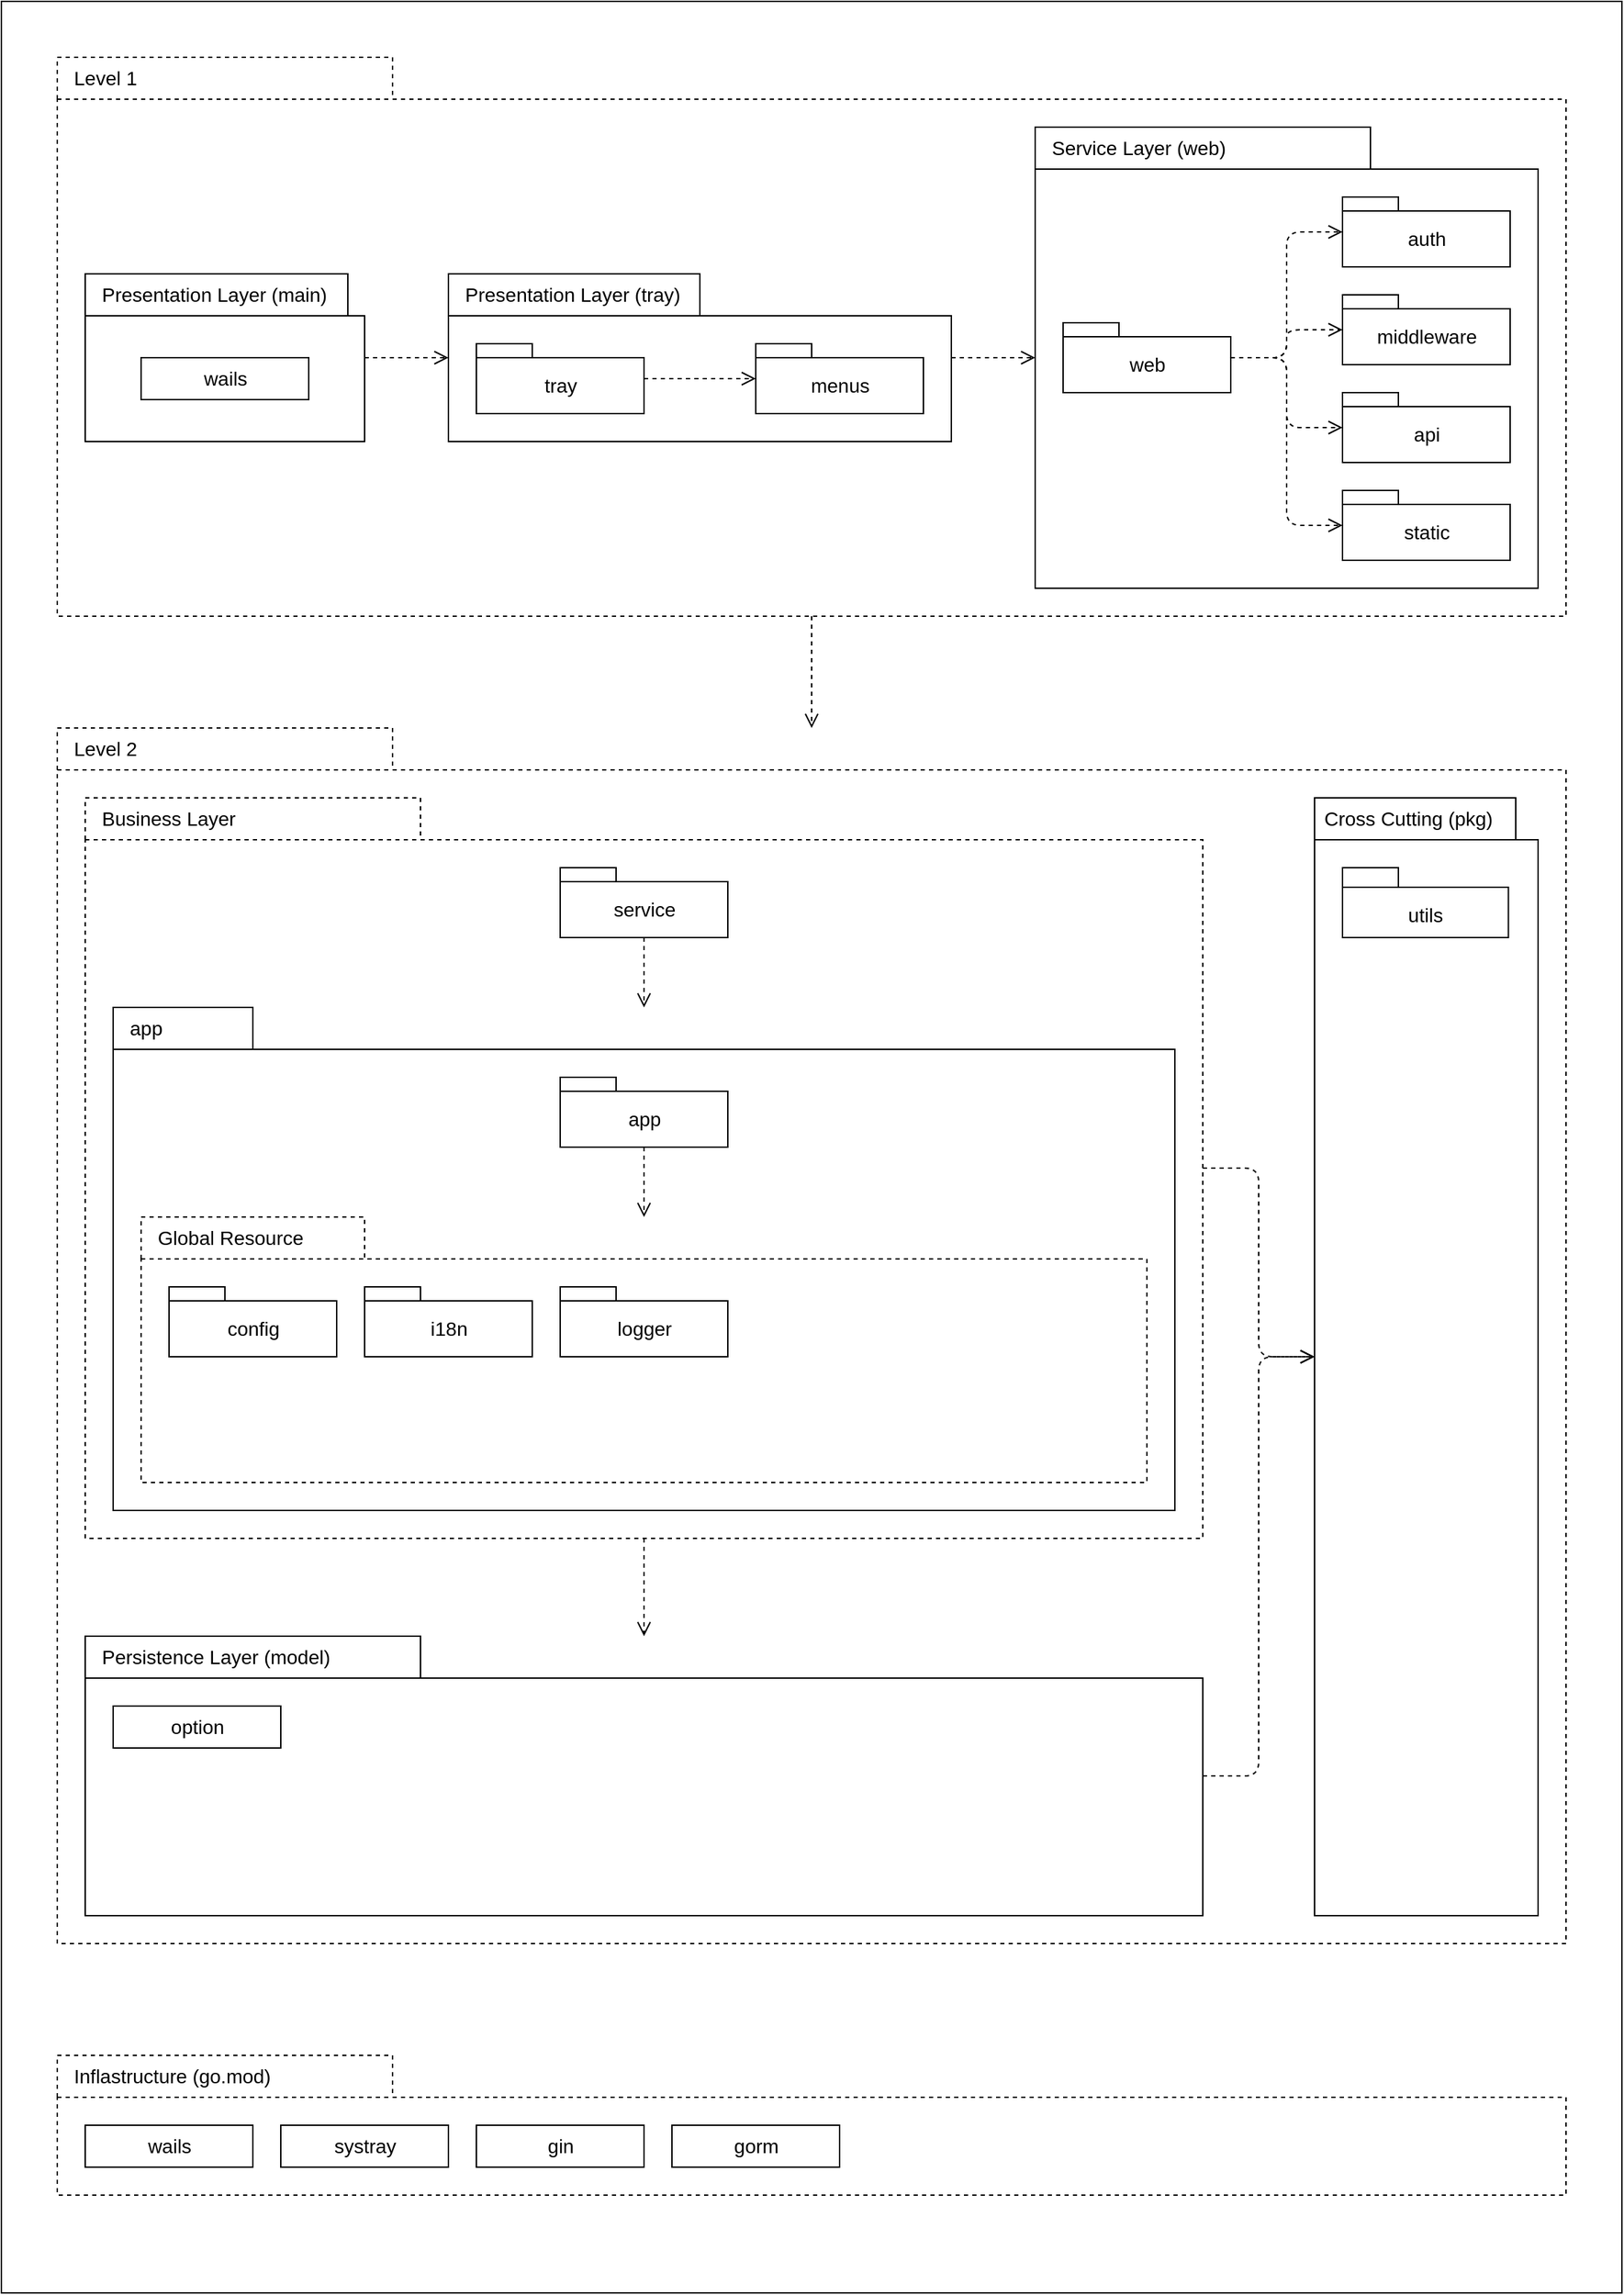 <mxfile>
    <diagram id="QIXIpxR2NynCGuRGuRHA" name="第 1 页">
        <mxGraphModel dx="1224" dy="712" grid="1" gridSize="10" guides="1" tooltips="1" connect="1" arrows="1" fold="1" page="1" pageScale="1" pageWidth="1169" pageHeight="1654" background="none" math="0" shadow="0">
            <root>
                <mxCell id="0"/>
                <mxCell id="1" parent="0"/>
                <mxCell id="184" value="" style="whiteSpace=wrap;html=1;strokeColor=default;rounded=0;" parent="1" vertex="1">
                    <mxGeometry width="1160" height="1640" as="geometry"/>
                </mxCell>
                <mxCell id="22" value="&lt;span style=&quot;&quot;&gt;Inflastructure (go.mod)&lt;/span&gt;" style="shape=folder;fontStyle=0;tabWidth=240;tabHeight=30;tabPosition=left;html=1;boundedLbl=1;labelInHeader=1;container=1;collapsible=0;recursiveResize=0;fontSize=14;align=left;spacingLeft=10;dashed=1;" parent="1" vertex="1">
                    <mxGeometry x="40" y="1470" width="1080" height="100" as="geometry"/>
                </mxCell>
                <mxCell id="23" value="wails" style="html=1;fontSize=14;fontStyle=0" parent="22" vertex="1">
                    <mxGeometry width="120" height="30" relative="1" as="geometry">
                        <mxPoint x="20" y="50" as="offset"/>
                    </mxGeometry>
                </mxCell>
                <mxCell id="59" value="systray" style="html=1;fontSize=14;fontStyle=0" parent="22" vertex="1">
                    <mxGeometry x="160" y="50" width="120" height="30" as="geometry"/>
                </mxCell>
                <mxCell id="77" value="gin" style="html=1;fontSize=14;fontStyle=0" parent="22" vertex="1">
                    <mxGeometry x="300" y="50" width="120" height="30" as="geometry"/>
                </mxCell>
                <mxCell id="78" value="gorm" style="html=1;fontSize=14;fontStyle=0" parent="22" vertex="1">
                    <mxGeometry x="440" y="50" width="120" height="30" as="geometry"/>
                </mxCell>
                <mxCell id="170" value="&lt;span&gt;Level 1&lt;/span&gt;" style="shape=folder;fontStyle=0;tabWidth=240;tabHeight=30;tabPosition=left;html=1;boundedLbl=1;labelInHeader=1;container=1;collapsible=0;recursiveResize=0;fontSize=14;align=left;spacingLeft=10;dashed=1;" parent="1" vertex="1">
                    <mxGeometry x="40" y="40" width="1080" height="400" as="geometry"/>
                </mxCell>
                <mxCell id="107" value="&lt;span style=&quot;&quot;&gt;Service Layer (web)&lt;/span&gt;" style="shape=folder;fontStyle=0;tabWidth=240;tabHeight=30;tabPosition=left;html=1;boundedLbl=1;labelInHeader=1;container=1;collapsible=0;recursiveResize=0;fontSize=14;align=left;spacingLeft=10;" parent="170" vertex="1">
                    <mxGeometry x="700" y="50" width="360" height="330" as="geometry"/>
                </mxCell>
                <mxCell id="108" value="&lt;font style=&quot;font-size: 14px;&quot;&gt;auth&lt;/font&gt;" style="shape=folder;fontStyle=0;tabWidth=40;tabHeight=10;tabPosition=left;html=1;boundedLbl=1;fontSize=12;" parent="107" vertex="1">
                    <mxGeometry x="220" y="50" width="120" height="50" as="geometry"/>
                </mxCell>
                <mxCell id="109" style="edgeStyle=elbowEdgeStyle;html=1;fontSize=12;dashed=1;endArrow=open;endFill=0;endSize=8;fontStyle=0" parent="107" source="110" target="108" edge="1">
                    <mxGeometry relative="1" as="geometry"/>
                </mxCell>
                <mxCell id="124" style="edgeStyle=elbowEdgeStyle;html=1;dashed=1;fontSize=14;endArrow=open;endFill=0;endSize=8;fontStyle=0" parent="107" source="110" target="120" edge="1">
                    <mxGeometry relative="1" as="geometry"/>
                </mxCell>
                <mxCell id="125" style="edgeStyle=elbowEdgeStyle;html=1;dashed=1;fontSize=14;endArrow=open;endFill=0;endSize=8;fontStyle=0" parent="107" source="110" target="121" edge="1">
                    <mxGeometry relative="1" as="geometry"/>
                </mxCell>
                <mxCell id="126" style="edgeStyle=elbowEdgeStyle;html=1;dashed=1;fontSize=14;endArrow=open;endFill=0;endSize=8;fontStyle=0" parent="107" source="110" target="122" edge="1">
                    <mxGeometry relative="1" as="geometry"/>
                </mxCell>
                <mxCell id="110" value="&lt;font style=&quot;font-size: 14px;&quot;&gt;web&lt;/font&gt;" style="shape=folder;fontStyle=0;tabWidth=40;tabHeight=10;tabPosition=left;html=1;boundedLbl=1;fontSize=12;" parent="107" vertex="1">
                    <mxGeometry x="20" y="140" width="120" height="50" as="geometry"/>
                </mxCell>
                <mxCell id="120" value="&lt;font style=&quot;font-size: 14px;&quot;&gt;middleware&lt;/font&gt;" style="shape=folder;fontStyle=0;tabWidth=40;tabHeight=10;tabPosition=left;html=1;boundedLbl=1;fontSize=12;" parent="107" vertex="1">
                    <mxGeometry x="220" y="120" width="120" height="50" as="geometry"/>
                </mxCell>
                <mxCell id="121" value="&lt;font style=&quot;font-size: 14px;&quot;&gt;api&lt;/font&gt;" style="shape=folder;fontStyle=0;tabWidth=40;tabHeight=10;tabPosition=left;html=1;boundedLbl=1;fontSize=12;" parent="107" vertex="1">
                    <mxGeometry x="220" y="190" width="120" height="50" as="geometry"/>
                </mxCell>
                <mxCell id="122" value="&lt;font style=&quot;font-size: 14px;&quot;&gt;static&lt;/font&gt;" style="shape=folder;fontStyle=0;tabWidth=40;tabHeight=10;tabPosition=left;html=1;boundedLbl=1;fontSize=12;" parent="107" vertex="1">
                    <mxGeometry x="220" y="260" width="120" height="50" as="geometry"/>
                </mxCell>
                <mxCell id="111" value="&lt;span style=&quot;&quot;&gt;Presentation Layer (main)&lt;/span&gt;" style="shape=folder;fontStyle=0;tabWidth=240;tabHeight=30;tabPosition=left;html=1;boundedLbl=1;labelInHeader=1;container=1;collapsible=0;recursiveResize=0;fontSize=14;align=left;spacingLeft=10;" parent="170" vertex="1">
                    <mxGeometry x="20" y="155" width="200" height="120" as="geometry"/>
                </mxCell>
                <mxCell id="187" value="wails" style="html=1;fontSize=14;fontStyle=0" parent="111" vertex="1">
                    <mxGeometry x="40" y="60" width="120" height="30" as="geometry"/>
                </mxCell>
                <mxCell id="131" value="Presentation Layer&lt;span&gt;&amp;nbsp;(tray)&lt;/span&gt;" style="shape=folder;fontStyle=0;tabWidth=180;tabHeight=30;tabPosition=left;html=1;boundedLbl=1;labelInHeader=1;container=1;collapsible=0;recursiveResize=0;fontSize=14;align=left;spacingLeft=10;" parent="170" vertex="1">
                    <mxGeometry x="280" y="155" width="360" height="120" as="geometry"/>
                </mxCell>
                <mxCell id="133" value="&lt;span style=&quot;font-size: 14px;&quot;&gt;menus&lt;/span&gt;" style="shape=folder;fontStyle=0;tabWidth=40;tabHeight=10;tabPosition=left;html=1;boundedLbl=1;fontSize=12;" parent="131" vertex="1">
                    <mxGeometry x="220" y="50" width="120" height="50" as="geometry"/>
                </mxCell>
                <mxCell id="157" value="&lt;span style=&quot;font-size: 14px;&quot;&gt;tray&lt;/span&gt;" style="shape=folder;fontStyle=0;tabWidth=40;tabHeight=10;tabPosition=left;html=1;boundedLbl=1;fontSize=12;" parent="131" vertex="1">
                    <mxGeometry x="20" y="50" width="120" height="50" as="geometry"/>
                </mxCell>
                <mxCell id="158" style="edgeStyle=orthogonalEdgeStyle;html=1;fontSize=12;dashed=1;endArrow=open;endFill=0;endSize=8;fontStyle=0" parent="131" source="157" target="133" edge="1">
                    <mxGeometry relative="1" as="geometry">
                        <mxPoint x="90" y="-135" as="targetPoint"/>
                        <mxPoint x="90" y="-175" as="sourcePoint"/>
                    </mxGeometry>
                </mxCell>
                <mxCell id="113" style="edgeStyle=orthogonalEdgeStyle;html=1;fontSize=12;dashed=1;endArrow=open;endFill=0;endSize=8;fontStyle=0" parent="170" source="111" target="131" edge="1">
                    <mxGeometry relative="1" as="geometry">
                        <mxPoint x="440" y="220" as="targetPoint"/>
                        <mxPoint x="150" y="185" as="sourcePoint"/>
                    </mxGeometry>
                </mxCell>
                <mxCell id="160" style="edgeStyle=orthogonalEdgeStyle;html=1;fontSize=12;dashed=1;endArrow=open;endFill=0;endSize=8;fontStyle=0" parent="170" source="131" target="107" edge="1">
                    <mxGeometry relative="1" as="geometry">
                        <mxPoint x="290" y="280" as="targetPoint"/>
                        <mxPoint x="210" y="280" as="sourcePoint"/>
                    </mxGeometry>
                </mxCell>
                <mxCell id="175" value="&lt;span&gt;Level 2&lt;/span&gt;" style="shape=folder;fontStyle=0;tabWidth=240;tabHeight=30;tabPosition=left;html=1;boundedLbl=1;labelInHeader=1;container=1;collapsible=0;recursiveResize=0;fontSize=14;align=left;spacingLeft=10;dashed=1;" parent="1" vertex="1">
                    <mxGeometry x="40" y="520" width="1080" height="870" as="geometry"/>
                </mxCell>
                <mxCell id="14" value="Cross Cutting (pkg)" style="shape=folder;xSize=90;align=left;spacingLeft=4;align=left;verticalAlign=top;spacingLeft=5;spacingTop=0;tabWidth=240;tabHeight=30;tabPosition=left;html=1;strokeWidth=1;recursiveResize=0;fontSize=14;fontStyle=0" parent="175" vertex="1">
                    <mxGeometry x="900" y="50" width="160" height="800" as="geometry"/>
                </mxCell>
                <mxCell id="63" value="&lt;br&gt;utils" style="strokeColor=inherit;fillColor=inherit;gradientColor=inherit;shape=folder;spacingLeft=10;tabWidth=40;tabHeight=14;tabPosition=left;fontSize=14;html=1;whiteSpace=wrap;spacingRight=10;fontStyle=0" parent="14" vertex="1">
                    <mxGeometry x="20" y="50" width="118.75" height="50" as="geometry"/>
                </mxCell>
                <mxCell id="119" style="edgeStyle=orthogonalEdgeStyle;html=1;dashed=1;fontSize=14;endArrow=open;endFill=0;endSize=8;fontStyle=0" parent="175" source="86" target="14" edge="1">
                    <mxGeometry relative="1" as="geometry"/>
                </mxCell>
                <mxCell id="86" value="&lt;span&gt;Persistence Layer (model)&lt;/span&gt;" style="shape=folder;fontStyle=0;tabWidth=240;tabHeight=30;tabPosition=left;html=1;boundedLbl=1;labelInHeader=1;container=1;collapsible=0;recursiveResize=0;fontSize=14;align=left;spacingLeft=10;" parent="175" vertex="1">
                    <mxGeometry x="20" y="650" width="800" height="200" as="geometry"/>
                </mxCell>
                <mxCell id="185" value="option" style="html=1;fontSize=14;fontStyle=0" parent="86" vertex="1">
                    <mxGeometry x="20" y="50" width="120" height="30" as="geometry"/>
                </mxCell>
                <mxCell id="105" style="edgeStyle=orthogonalEdgeStyle;html=1;dashed=1;fontSize=14;endArrow=open;endFill=0;endSize=8;fontStyle=0" parent="175" source="96" target="86" edge="1">
                    <mxGeometry relative="1" as="geometry"/>
                </mxCell>
                <mxCell id="118" style="edgeStyle=orthogonalEdgeStyle;html=1;dashed=1;fontSize=14;endArrow=open;endFill=0;endSize=8;fontStyle=0" parent="175" source="96" target="14" edge="1">
                    <mxGeometry relative="1" as="geometry"/>
                </mxCell>
                <mxCell id="96" value="&lt;span style=&quot;&quot;&gt;Business Layer&lt;/span&gt;" style="shape=folder;fontStyle=0;tabWidth=240;tabHeight=30;tabPosition=left;html=1;boundedLbl=1;labelInHeader=1;container=1;collapsible=0;recursiveResize=0;fontSize=14;align=left;spacingLeft=10;dashed=1;" parent="175" vertex="1">
                    <mxGeometry x="20" y="50" width="800" height="530" as="geometry"/>
                </mxCell>
                <mxCell id="129" value="&lt;span style=&quot;&quot;&gt;app&lt;/span&gt;" style="shape=folder;fontStyle=0;tabWidth=100;tabHeight=30;tabPosition=left;html=1;boundedLbl=1;labelInHeader=1;container=1;collapsible=0;recursiveResize=0;fontSize=14;align=left;spacingLeft=10;" parent="96" vertex="1">
                    <mxGeometry x="20" y="150" width="760" height="360" as="geometry"/>
                </mxCell>
                <mxCell id="138" value="&lt;span style=&quot;&quot;&gt;Global Resource&lt;/span&gt;" style="shape=folder;fontStyle=0;tabWidth=160;tabHeight=30;tabPosition=left;html=1;boundedLbl=1;labelInHeader=1;container=1;collapsible=0;recursiveResize=0;fontSize=14;align=left;spacingLeft=10;dashed=1;" parent="129" vertex="1">
                    <mxGeometry x="20" y="150" width="720" height="190" as="geometry"/>
                </mxCell>
                <mxCell id="134" value="&lt;span style=&quot;font-size: 14px;&quot;&gt;config&lt;/span&gt;" style="shape=folder;fontStyle=0;tabWidth=40;tabHeight=10;tabPosition=left;html=1;boundedLbl=1;fontSize=12;" parent="138" vertex="1">
                    <mxGeometry x="20" y="50" width="120" height="50" as="geometry"/>
                </mxCell>
                <mxCell id="140" value="&lt;span style=&quot;font-size: 14px;&quot;&gt;i18n&lt;/span&gt;" style="shape=folder;fontStyle=0;tabWidth=40;tabHeight=10;tabPosition=left;html=1;boundedLbl=1;fontSize=12;" parent="138" vertex="1">
                    <mxGeometry x="160" y="50" width="120" height="50" as="geometry"/>
                </mxCell>
                <mxCell id="141" value="&lt;span style=&quot;font-size: 14px;&quot;&gt;logger&lt;/span&gt;" style="shape=folder;fontStyle=0;tabWidth=40;tabHeight=10;tabPosition=left;html=1;boundedLbl=1;fontSize=12;" parent="138" vertex="1">
                    <mxGeometry x="300" y="50" width="120" height="50" as="geometry"/>
                </mxCell>
                <mxCell id="99" value="&lt;font style=&quot;font-size: 14px;&quot;&gt;app&lt;/font&gt;" style="shape=folder;fontStyle=0;tabWidth=40;tabHeight=10;tabPosition=left;html=1;boundedLbl=1;fontSize=12;" parent="129" vertex="1">
                    <mxGeometry x="320" y="50" width="120" height="50" as="geometry"/>
                </mxCell>
                <mxCell id="142" style="edgeStyle=orthogonalEdgeStyle;html=1;fontSize=12;dashed=1;endArrow=open;endFill=0;endSize=8;fontStyle=0" parent="129" source="99" target="138" edge="1">
                    <mxGeometry relative="1" as="geometry">
                        <mxPoint x="530" y="740" as="sourcePoint"/>
                        <mxPoint x="530" y="780" as="targetPoint"/>
                    </mxGeometry>
                </mxCell>
                <mxCell id="145" style="edgeStyle=orthogonalEdgeStyle;html=1;fontSize=12;dashed=1;endArrow=open;endFill=0;endSize=8;fontStyle=0" parent="96" source="148" target="129" edge="1">
                    <mxGeometry relative="1" as="geometry">
                        <mxPoint x="540" y="150" as="sourcePoint"/>
                        <mxPoint x="550" y="390" as="targetPoint"/>
                    </mxGeometry>
                </mxCell>
                <mxCell id="148" value="&lt;font style=&quot;font-size: 14px;&quot;&gt;service&lt;/font&gt;" style="shape=folder;fontStyle=0;tabWidth=40;tabHeight=10;tabPosition=left;html=1;boundedLbl=1;fontSize=12;" parent="96" vertex="1">
                    <mxGeometry x="340" y="50" width="120" height="50" as="geometry"/>
                </mxCell>
                <mxCell id="180" style="html=1;fontSize=12;dashed=1;endArrow=open;endFill=0;endSize=8;fontStyle=0;edgeStyle=orthogonalEdgeStyle;" parent="1" source="170" target="175" edge="1">
                    <mxGeometry relative="1" as="geometry">
                        <mxPoint x="470" y="760" as="sourcePoint"/>
                        <mxPoint x="470" y="800" as="targetPoint"/>
                    </mxGeometry>
                </mxCell>
            </root>
        </mxGraphModel>
    </diagram>
</mxfile>
